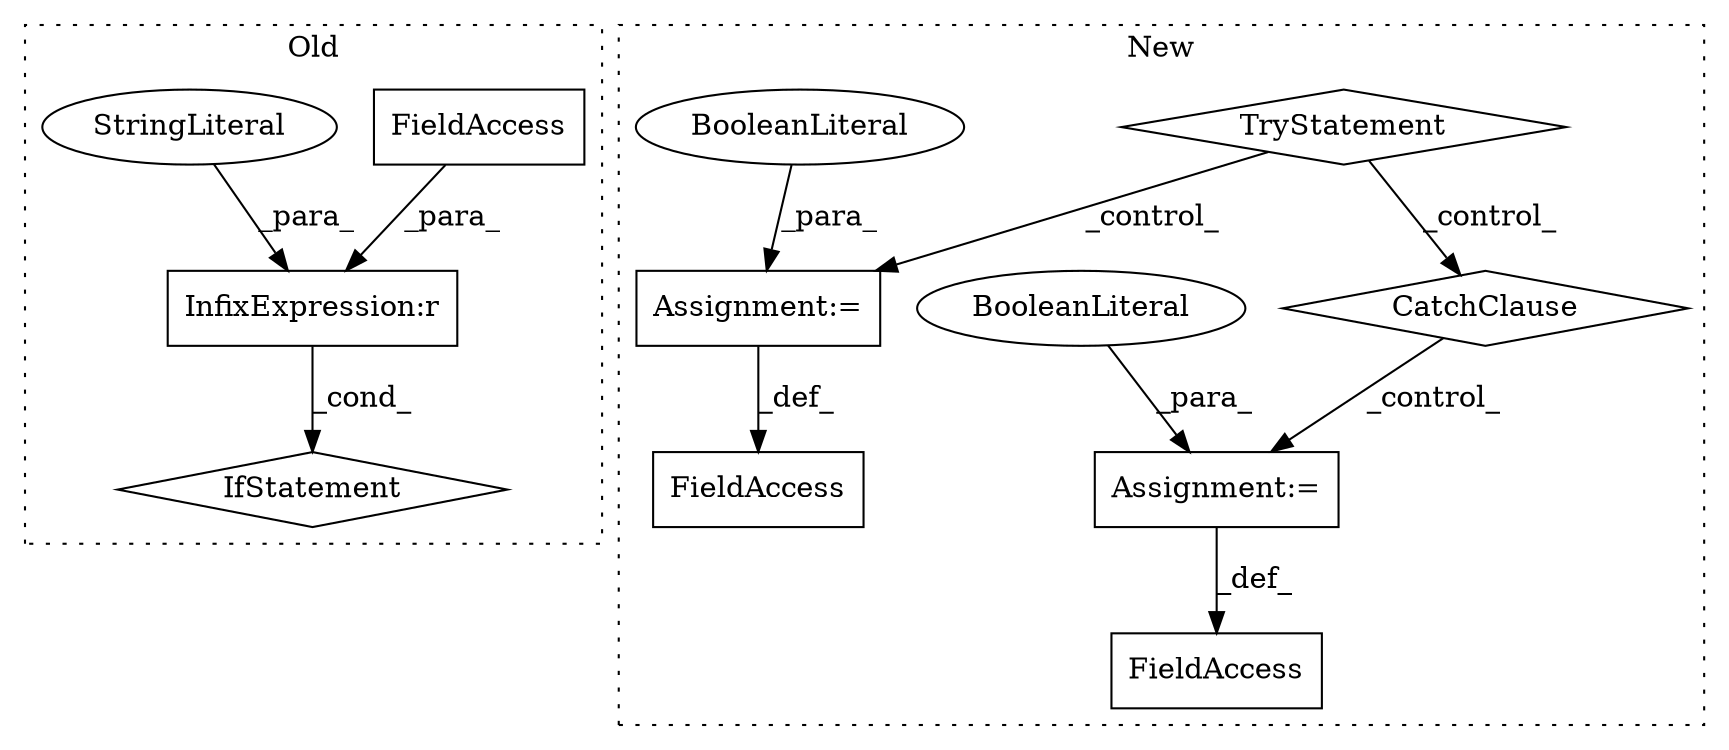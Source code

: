 digraph G {
subgraph cluster0 {
1 [label="IfStatement" a="25" s="16917,16943" l="4,2" shape="diamond"];
4 [label="InfixExpression:r" a="27" s="16929" l="4" shape="box"];
5 [label="FieldAccess" a="22" s="16921" l="8" shape="box"];
6 [label="StringLiteral" a="45" s="16933" l="10" shape="ellipse"];
label = "Old";
style="dotted";
}
subgraph cluster1 {
2 [label="CatchClause" a="12" s="1037,1073" l="13,2" shape="diamond"];
3 [label="TryStatement" a="54" s="807" l="4" shape="diamond"];
7 [label="Assignment:=" a="7" s="846" l="1" shape="box"];
8 [label="Assignment:=" a="7" s="1112" l="1" shape="box"];
9 [label="FieldAccess" a="22" s="1085" l="27" shape="box"];
10 [label="FieldAccess" a="22" s="819" l="27" shape="box"];
11 [label="BooleanLiteral" a="9" s="1113" l="5" shape="ellipse"];
12 [label="BooleanLiteral" a="9" s="847" l="4" shape="ellipse"];
label = "New";
style="dotted";
}
2 -> 8 [label="_control_"];
3 -> 2 [label="_control_"];
3 -> 7 [label="_control_"];
4 -> 1 [label="_cond_"];
5 -> 4 [label="_para_"];
6 -> 4 [label="_para_"];
7 -> 10 [label="_def_"];
8 -> 9 [label="_def_"];
11 -> 8 [label="_para_"];
12 -> 7 [label="_para_"];
}